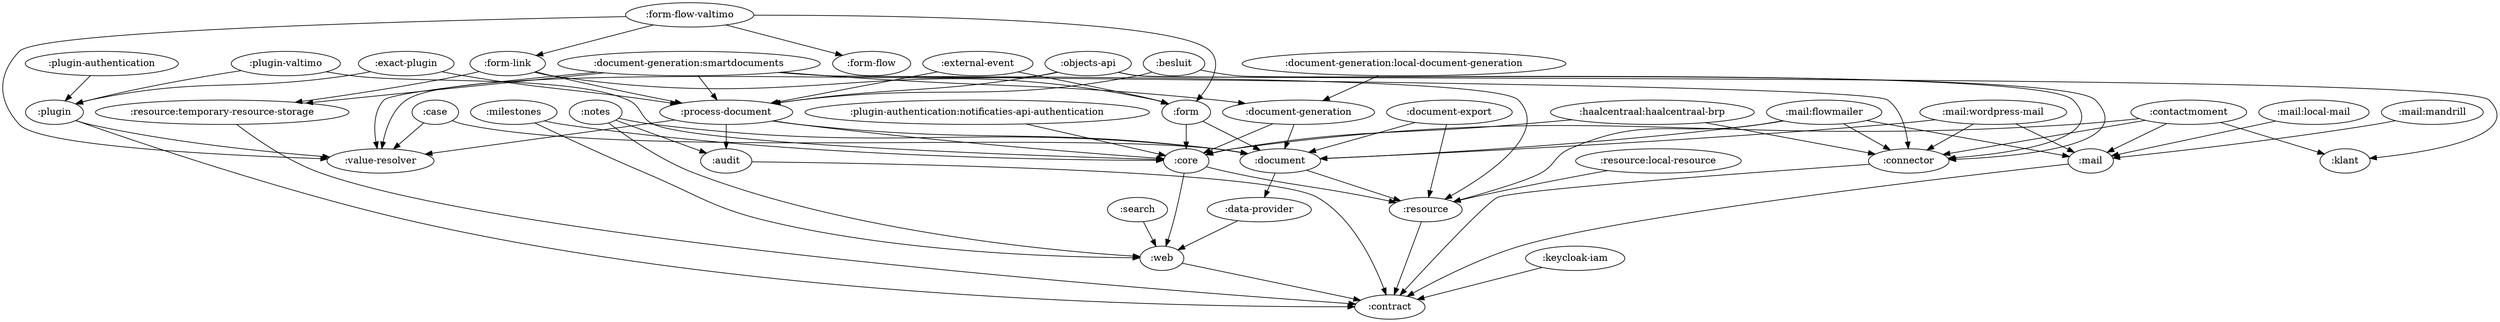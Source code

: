 digraph G {
":audit" -> ":contract"
":besluit" -> ":connector"
//":besluit" -> ":openzaak"
":besluit" -> ":process-document"
//":besluit" -> ":resource:openzaak-resource"
":connector" -> ":contract"
//":openzaak" -> ":connector"
//":openzaak" -> ":process-document"
//":openzaak" -> ":plugin"
//":openzaak" -> ":zgw:documenten-api"
//":openzaak" -> ":zgw:catalogi-api"
//":openzaak" -> ":zgw:besluiten-api"
":process-document" -> ":core"
":process-document" -> ":document"
":process-document" -> ":audit"
":process-document" -> ":value-resolver"
//":resource:openzaak-resource" -> ":resource"
//":resource:openzaak-resource" -> ":openzaak"
//":resource:openzaak-resource" -> ":zgw:documenten-api"
//":resource:openzaak-resource" -> ":zgw:zaken-api"
":plugin" -> ":contract"
":plugin" -> ":value-resolver"
//":zgw:documenten-api" -> ":resource:temporary-resource-storage"
//":zgw:documenten-api" -> ":zgw:catalogi-api"
//":zgw:catalogi-api" -> ":core"
//":zgw:catalogi-api" -> ":document"
//":zgw:catalogi-api" -> ":zgw"
//":zgw:besluiten-api" -> ":zgw:zaken-api"
":core" -> ":resource"
":core" -> ":web"
":document" -> ":data-provider"
":document" -> ":resource"
":resource" -> ":contract"
//":zgw:zaken-api" -> ":process-document"
//":zgw:zaken-api" -> ":resource:temporary-resource-storage"
//":zgw:zaken-api" -> ":zgw:catalogi-api"
//":zgw:zaken-api" -> ":zgw:documenten-api"
":case" -> ":document"
":case" -> ":value-resolver"
":data-provider" -> ":web"
":contactmoment" -> ":connector"
":contactmoment" -> ":core"
":contactmoment" -> ":klant"
":contactmoment" -> ":mail"
//":klant" -> ":openzaak"
":mail" -> ":contract"
":web" -> ":contract"
":document-export" -> ":document"
":document-export" -> ":resource"
":document-generation" -> ":core"
":document-generation" -> ":document"
":exact-plugin" -> ":process-document"
":exact-plugin" -> ":plugin"
":external-event" -> ":process-document"
":external-event" -> ":form"
":form" -> ":core"
":form" -> ":document"
":form-flow-valtimo" -> ":form-flow"
":form-flow-valtimo" -> ":form"
":form-flow-valtimo" -> ":form-link"
":form-flow-valtimo" -> ":value-resolver"
":form-link" -> ":process-document"
":form-link" -> ":form"
":form-link" -> ":resource:temporary-resource-storage"
":resource:temporary-resource-storage" -> ":contract"
":keycloak-iam" -> ":contract"
":milestones" -> ":core"
":milestones" -> ":web"
":notes" -> ":audit"
":notes" -> ":document"
":notes" -> ":web"
":objects-api" -> ":connector"
":objects-api" -> ":process-document"
":objects-api" -> ":klant"
//":objects-api" -> ":resource:openzaak-resource"
":objects-api" -> ":value-resolver"
//":zgw" -> ":plugin"
":plugin-authentication" -> ":plugin"
":plugin-valtimo" -> ":plugin"
":plugin-valtimo" -> ":core"
":search" -> ":web"
//":search" -> ":zgw"
":document-generation:smartdocuments" -> ":connector"
":document-generation:smartdocuments" -> ":document-generation"
":document-generation:smartdocuments" -> ":process-document"
":document-generation:smartdocuments" -> ":resource"
":document-generation:smartdocuments" -> ":resource:temporary-resource-storage"
":document-generation:smartdocuments" -> ":value-resolver"
":haalcentraal:haalcentraal-brp" -> ":core"
":haalcentraal:haalcentraal-brp" -> ":connector"
":mail:local-mail" -> ":mail"
":plugin-authentication:notificaties-api-authentication" -> ":core"
//":plugin-authentication:notificaties-api-authentication" -> ":openzaak"
//":plugin-authentication:notificaties-api-authentication" -> ":zgw:notificaties-api"
//":plugin-authentication:objecten-api-authentication" -> ":core"
//":plugin-authentication:objecten-api-authentication" -> ":zgw:objecten-api"
//":plugin-authentication:objecten-api-authentication" -> ":zgw:objecttypen-api"
//":zgw:notificaties-api" -> ":contract"
//":zgw:notificaties-api" -> ":plugin"
//":zgw:object-management" -> ":web"
//":zgw:object-management" -> ":search"
//":zgw:object-management" -> ":plugin-authentication:objecten-api-authentication"
//":zgw:object-management" -> ":zgw"
//":zgw:object-management" -> ":zgw:objecttypen-api"
//":zgw:object-management" -> ":zgw:objecten-api"
//":zgw:objecten-api" -> ":plugin"
//":zgw:objecten-api" -> ":form"
//":zgw:objecten-api" -> ":zgw:zaken-api"
//":zgw:objecten-api" -> ":zgw:objecttypen-api"
//":zgw:objecttypen-api" -> ":plugin"
//":zgw:portaaltaak" -> ":process-document"
//":zgw:portaaltaak" -> ":zgw:object-management"
//":zgw:portaaltaak" -> ":zgw:notificaties-api"
//":zgw:portaaltaak" -> ":zgw:zaken-api"
//":zgw:verzoek" -> ":process-document"
//":zgw:verzoek" -> ":plugin-authentication:notificaties-api-authentication"
//":zgw:verzoek" -> ":zgw:catalogi-api"
//":zgw:verzoek" -> ":zgw:notificaties-api"
//":zgw:verzoek" -> ":zgw:object-management"
":document-generation:local-document-generation" -> ":document-generation"
":resource:local-resource" -> ":resource"
":mail:flowmailer" -> ":mail"
":mail:flowmailer" -> ":connector"
":mail:flowmailer" -> ":document"
":mail:flowmailer" -> ":resource"
":mail:mandrill" -> ":mail"
":mail:wordpress-mail" -> ":mail"
":mail:wordpress-mail" -> ":connector"
":mail:wordpress-mail" -> ":document"
}